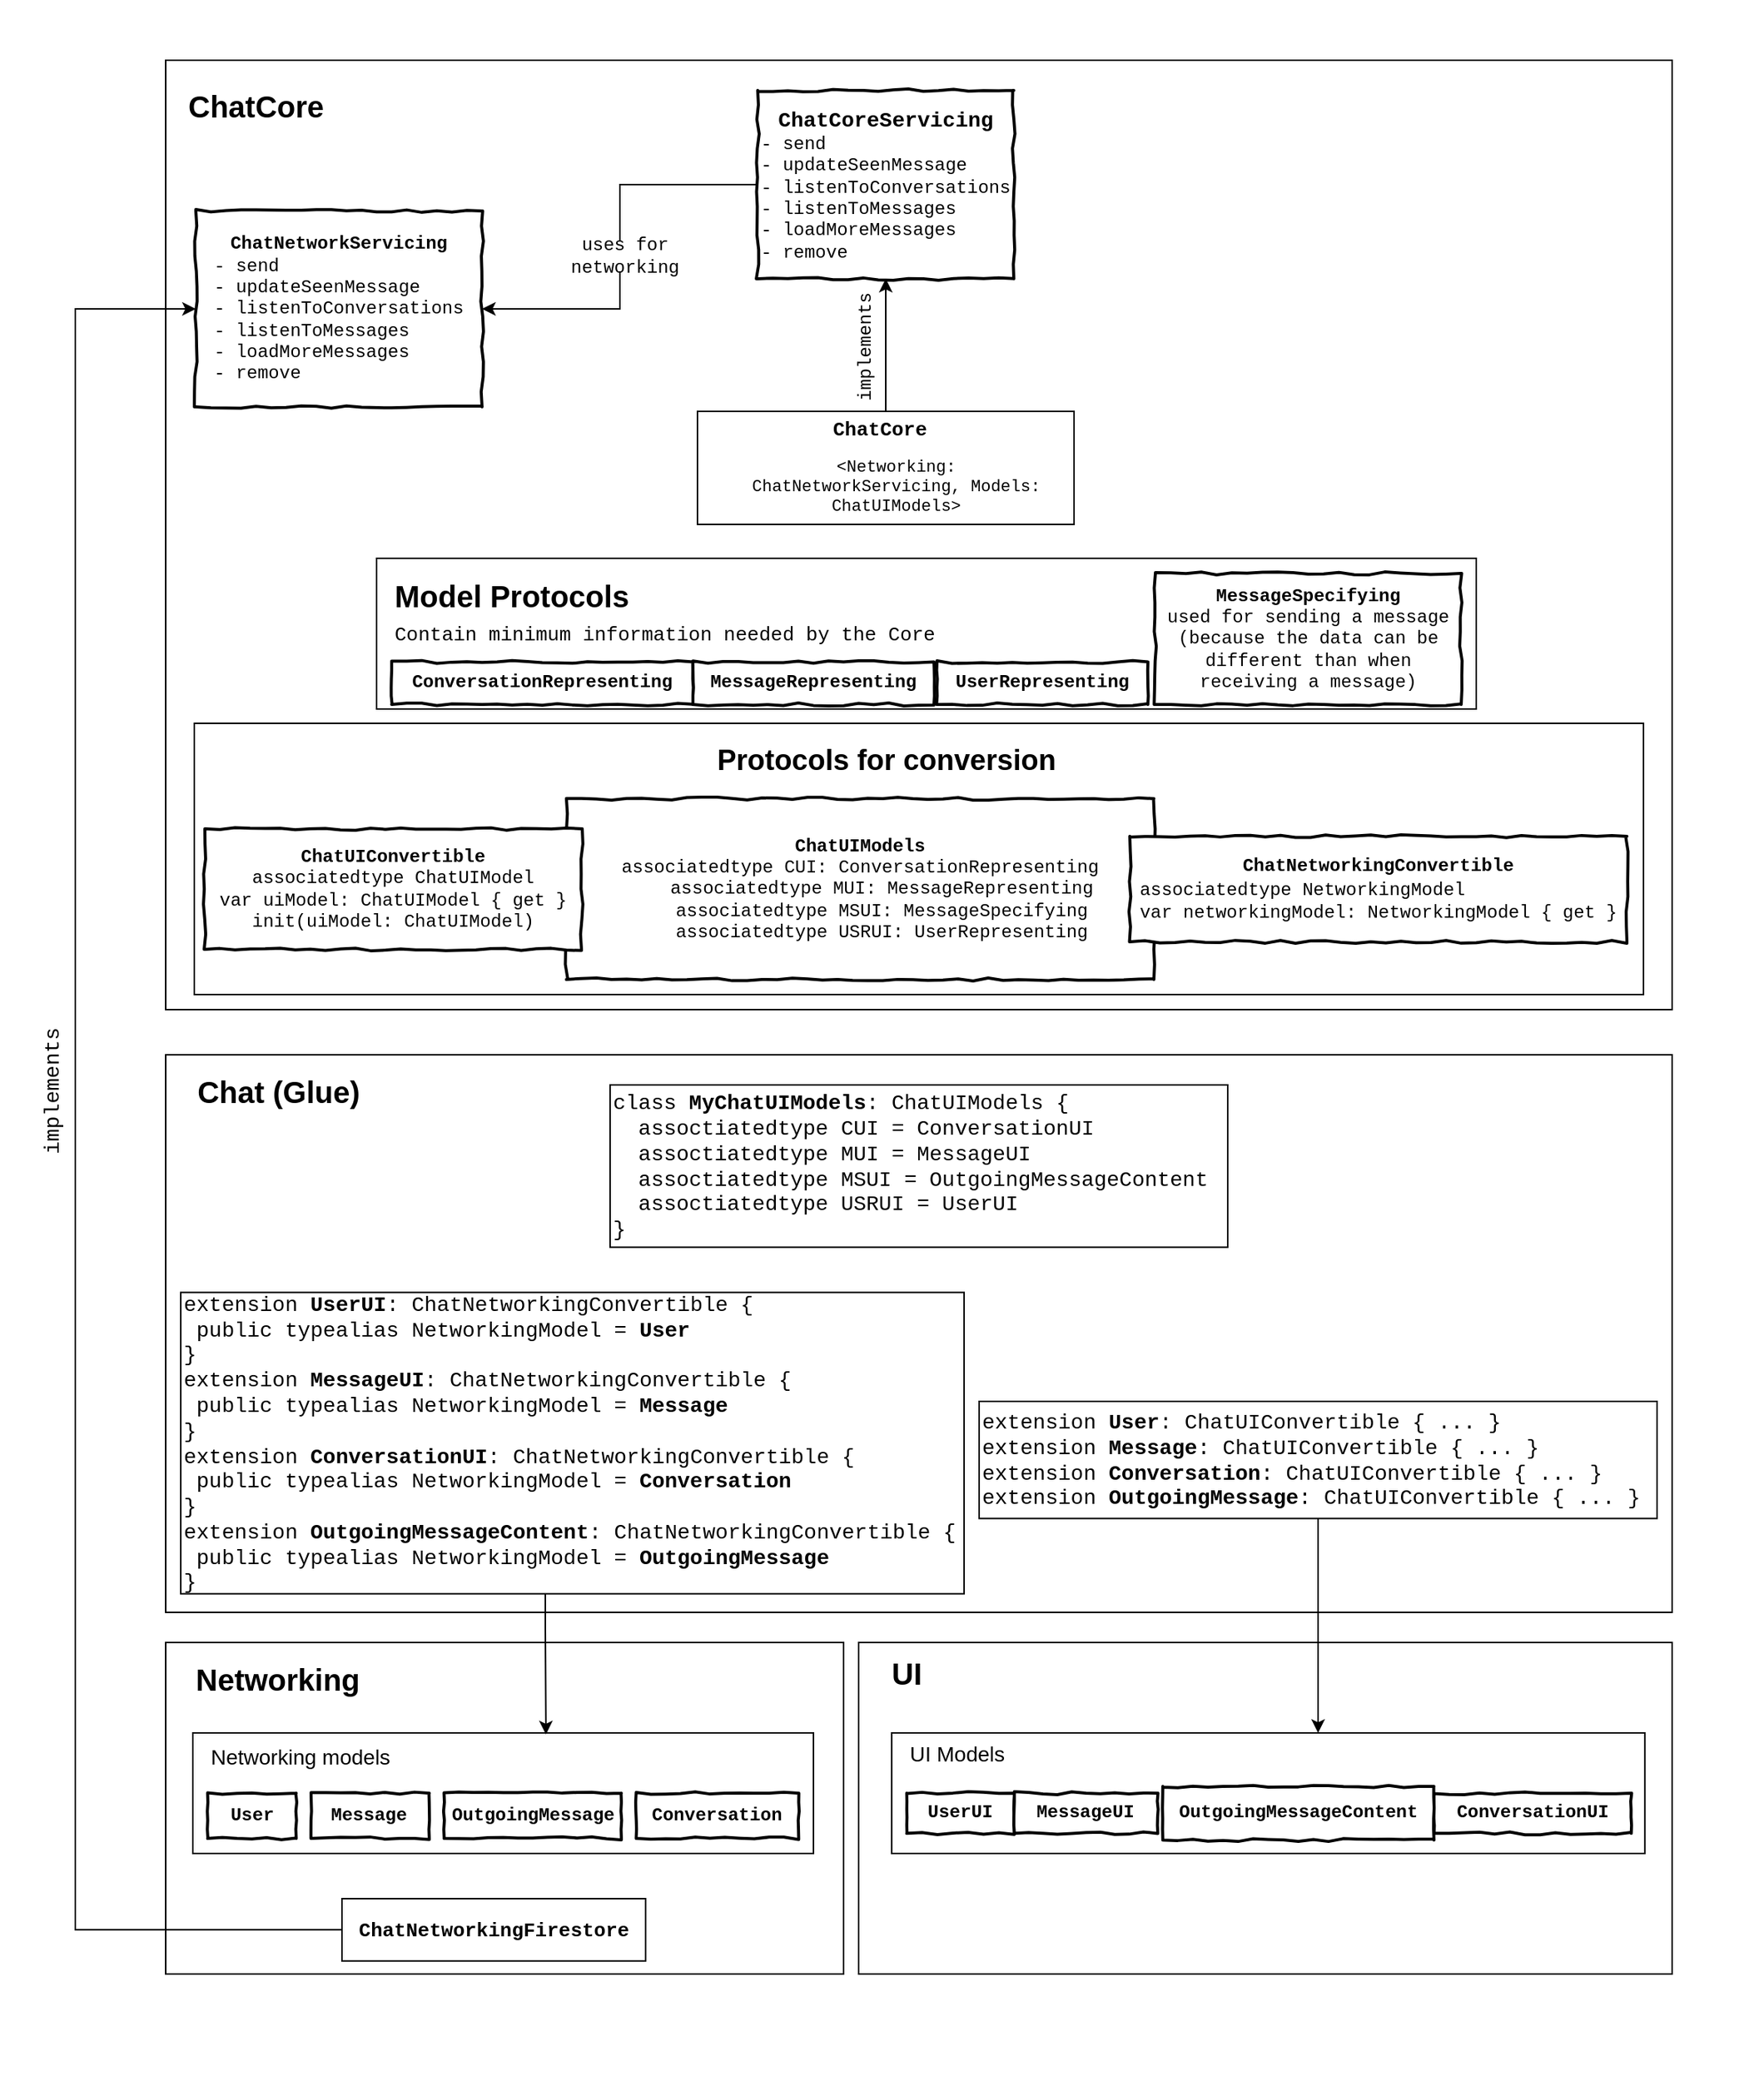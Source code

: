<mxfile version="12.6.5" type="device"><diagram id="LCHACnZADV5l40uR0P9S" name="Page-1"><mxGraphModel dx="847" dy="1949" grid="1" gridSize="10" guides="1" tooltips="1" connect="1" arrows="1" fold="1" page="0" pageScale="1" pageWidth="850" pageHeight="1100" background="none" math="0" shadow="0"><root><mxCell id="0"/><mxCell id="1" parent="0"/><mxCell id="NDDZ8Y-rsbIdhXcgZrVd-110" value="" style="rounded=0;whiteSpace=wrap;html=1;strokeColor=none;fillColor=#ffffff;fontFamily=Courier New;fontSize=14;align=left;" parent="1" vertex="1"><mxGeometry x="550" y="-450" width="1170" height="1360" as="geometry"/></mxCell><mxCell id="3_IOgCwvy3yc-iP_WTmL-2" value="" style="rounded=0;whiteSpace=wrap;html=1;fontFamily=Courier New;fontStyle=0" parent="1" vertex="1"><mxGeometry x="660" y="-410" width="1000" height="630" as="geometry"/></mxCell><mxCell id="3_IOgCwvy3yc-iP_WTmL-7" value="ChatCore" style="text;html=1;strokeColor=none;fillColor=none;align=center;verticalAlign=middle;whiteSpace=wrap;rounded=0;fontStyle=1;fontSize=20;fontFamily=Helvetica;" parent="1" vertex="1"><mxGeometry x="700" y="-390" width="40" height="20" as="geometry"/></mxCell><mxCell id="3_IOgCwvy3yc-iP_WTmL-9" value="" style="rounded=0;whiteSpace=wrap;html=1;" parent="1" vertex="1"><mxGeometry x="1120" y="640" width="540" height="220" as="geometry"/></mxCell><mxCell id="3_IOgCwvy3yc-iP_WTmL-10" value="UI" style="text;html=1;strokeColor=none;fillColor=none;align=left;verticalAlign=middle;whiteSpace=wrap;rounded=0;fontSize=20;fontStyle=1;fontFamily=Helvetica;" parent="1" vertex="1"><mxGeometry x="1140" y="650" width="40" height="20" as="geometry"/></mxCell><mxCell id="NDDZ8Y-rsbIdhXcgZrVd-107" style="edgeStyle=orthogonalEdgeStyle;rounded=0;orthogonalLoop=1;jettySize=auto;html=1;entryX=1;entryY=0.5;entryDx=0;entryDy=0;fontFamily=Courier New;fontSize=14;" parent="1" source="3_IOgCwvy3yc-iP_WTmL-17" target="3_IOgCwvy3yc-iP_WTmL-21" edge="1"><mxGeometry relative="1" as="geometry"/></mxCell><mxCell id="3_IOgCwvy3yc-iP_WTmL-17" value="&lt;font style=&quot;font-size: 14px&quot;&gt;ChatCoreServicing&lt;/font&gt;&lt;br&gt;&lt;div style=&quot;text-align: left&quot;&gt;&lt;span style=&quot;font-weight: normal&quot;&gt;- send&lt;/span&gt;&lt;/div&gt;&lt;span style=&quot;font-weight: normal&quot;&gt;&lt;div style=&quot;text-align: left&quot;&gt;- updateSeenMessage&lt;/div&gt;&lt;/span&gt;&lt;span style=&quot;font-weight: normal&quot;&gt;&lt;div style=&quot;text-align: left&quot;&gt;&lt;span&gt;-&amp;nbsp;&lt;/span&gt;&lt;span&gt;listenToConversations&lt;/span&gt;&lt;/div&gt;&lt;/span&gt;&lt;span style=&quot;font-weight: normal&quot;&gt;&lt;div style=&quot;text-align: left&quot;&gt;- listenToMessages&lt;/div&gt;&lt;div style=&quot;text-align: left&quot;&gt;- loadMoreMessages&lt;/div&gt;&lt;div&gt;&lt;div style=&quot;text-align: left&quot;&gt;- remove&lt;/div&gt;&lt;/div&gt;&lt;/span&gt;" style="html=1;whiteSpace=wrap;comic=1;strokeWidth=2;fontFamily=Courier New;fontStyle=1;align=center;" parent="1" vertex="1"><mxGeometry x="1053" y="-390" width="170" height="125" as="geometry"/></mxCell><mxCell id="3_IOgCwvy3yc-iP_WTmL-36" value="" style="group" parent="1" vertex="1" connectable="0"><mxGeometry x="660" y="640" width="970" height="290" as="geometry"/></mxCell><mxCell id="3_IOgCwvy3yc-iP_WTmL-11" value="" style="rounded=0;whiteSpace=wrap;html=1;" parent="3_IOgCwvy3yc-iP_WTmL-36" vertex="1"><mxGeometry width="450" height="220" as="geometry"/></mxCell><mxCell id="3_IOgCwvy3yc-iP_WTmL-12" value="&lt;font style=&quot;font-size: 20px;&quot;&gt;Networking&lt;/font&gt;" style="text;html=1;strokeColor=none;fillColor=none;align=left;verticalAlign=middle;whiteSpace=wrap;rounded=0;fontFamily=Helvetica;fontStyle=1;fontSize=20;" parent="3_IOgCwvy3yc-iP_WTmL-36" vertex="1"><mxGeometry x="18" y="10" width="88.137" height="27.7" as="geometry"/></mxCell><mxCell id="NDDZ8Y-rsbIdhXcgZrVd-28" value="" style="group" parent="3_IOgCwvy3yc-iP_WTmL-36" vertex="1" connectable="0"><mxGeometry x="117" y="169.998" width="201.6" height="41.343" as="geometry"/></mxCell><mxCell id="fpEaXHJOVK1CsgFLteY5-4" value="" style="rounded=0;whiteSpace=wrap;html=1;fontFamily=Courier New;fontSize=11;align=left;container=1;" parent="NDDZ8Y-rsbIdhXcgZrVd-28" vertex="1"><mxGeometry width="201.6" height="41.343" as="geometry"><mxRectangle x="720" y="-50" width="50" height="40" as="alternateBounds"/></mxGeometry></mxCell><mxCell id="fpEaXHJOVK1CsgFLteY5-5" value="&lt;div&gt;&lt;b&gt;&lt;font style=&quot;font-size: 13px&quot;&gt;ChatNetworkingFirestore&lt;/font&gt;&lt;/b&gt;&lt;/div&gt;" style="text;html=1;strokeColor=none;fillColor=none;align=center;verticalAlign=middle;whiteSpace=wrap;rounded=0;fontFamily=Courier New;" parent="NDDZ8Y-rsbIdhXcgZrVd-28" vertex="1"><mxGeometry y="12.403" width="201.6" height="16.537" as="geometry"/></mxCell><mxCell id="NDDZ8Y-rsbIdhXcgZrVd-84" value="" style="group" parent="3_IOgCwvy3yc-iP_WTmL-36" vertex="1" connectable="0"><mxGeometry x="470" y="60" width="500" height="80" as="geometry"/></mxCell><mxCell id="NDDZ8Y-rsbIdhXcgZrVd-85" value="" style="rounded=0;whiteSpace=wrap;html=1;fontFamily=Helvetica;fontSize=20;align=center;container=1;" parent="NDDZ8Y-rsbIdhXcgZrVd-84" vertex="1"><mxGeometry x="11.9" width="500" height="80" as="geometry"/></mxCell><mxCell id="NDDZ8Y-rsbIdhXcgZrVd-89" value="ConversationUI" style="html=1;whiteSpace=wrap;comic=1;strokeWidth=2;fontFamily=Courier New;fontStyle=1;" parent="NDDZ8Y-rsbIdhXcgZrVd-85" vertex="1"><mxGeometry x="360.003" y="40.005" width="130.952" height="26.666" as="geometry"/></mxCell><mxCell id="NDDZ8Y-rsbIdhXcgZrVd-90" value="OutgoingMessageContent" style="html=1;whiteSpace=wrap;comic=1;strokeWidth=2;fontFamily=Courier New;fontStyle=1;" parent="NDDZ8Y-rsbIdhXcgZrVd-85" vertex="1"><mxGeometry x="180.0" y="35.556" width="180.0" height="35.556" as="geometry"/></mxCell><mxCell id="NDDZ8Y-rsbIdhXcgZrVd-87" value="UserUI" style="html=1;whiteSpace=wrap;comic=1;strokeWidth=2;fontFamily=Courier New;fontStyle=1;" parent="NDDZ8Y-rsbIdhXcgZrVd-85" vertex="1"><mxGeometry x="10.005" y="40.005" width="71.429" height="26.666" as="geometry"/></mxCell><mxCell id="NDDZ8Y-rsbIdhXcgZrVd-88" value="MessageUI" style="html=1;whiteSpace=wrap;comic=1;strokeWidth=2;fontFamily=Courier New;fontStyle=1;" parent="NDDZ8Y-rsbIdhXcgZrVd-85" vertex="1"><mxGeometry x="81.438" y="40.005" width="95.238" height="26.666" as="geometry"/></mxCell><mxCell id="NDDZ8Y-rsbIdhXcgZrVd-91" value="UI Models" style="text;html=1;strokeColor=none;fillColor=none;align=left;verticalAlign=middle;whiteSpace=wrap;rounded=0;fontFamily=Helvetica;fontSize=14;" parent="NDDZ8Y-rsbIdhXcgZrVd-85" vertex="1"><mxGeometry x="10.005" y="5.387" width="214.286" height="17.777" as="geometry"/></mxCell><mxCell id="NDDZ8Y-rsbIdhXcgZrVd-86" value="" style="group;fontStyle=1;fontFamily=Courier New;" parent="NDDZ8Y-rsbIdhXcgZrVd-84" vertex="1" connectable="0"><mxGeometry x="100" y="23.165" width="266.667" height="51.449" as="geometry"/></mxCell><mxCell id="NDDZ8Y-rsbIdhXcgZrVd-82" value="" style="group" parent="3_IOgCwvy3yc-iP_WTmL-36" vertex="1" connectable="0"><mxGeometry x="18" y="60" width="412" height="83.94" as="geometry"/></mxCell><mxCell id="NDDZ8Y-rsbIdhXcgZrVd-75" value="" style="rounded=0;whiteSpace=wrap;html=1;fontFamily=Helvetica;fontSize=20;align=center;" parent="NDDZ8Y-rsbIdhXcgZrVd-82" vertex="1"><mxGeometry width="412" height="79.999" as="geometry"/></mxCell><mxCell id="fpEaXHJOVK1CsgFLteY5-14" value="" style="group;fontStyle=1;fontFamily=Courier New;" parent="NDDZ8Y-rsbIdhXcgZrVd-82" vertex="1" connectable="0"><mxGeometry x="82.4" y="26.06" width="219.733" height="57.88" as="geometry"/></mxCell><mxCell id="NDDZ8Y-rsbIdhXcgZrVd-38" value="User" style="html=1;whiteSpace=wrap;comic=1;strokeWidth=2;fontFamily=Courier New;fontStyle=1;" parent="NDDZ8Y-rsbIdhXcgZrVd-82" vertex="1"><mxGeometry x="9.81" y="39.999" width="58.857" height="29.999" as="geometry"/></mxCell><mxCell id="NDDZ8Y-rsbIdhXcgZrVd-55" value="Message" style="html=1;whiteSpace=wrap;comic=1;strokeWidth=2;fontFamily=Courier New;fontStyle=1;" parent="NDDZ8Y-rsbIdhXcgZrVd-82" vertex="1"><mxGeometry x="78.476" y="39.999" width="78.476" height="29.999" as="geometry"/></mxCell><mxCell id="NDDZ8Y-rsbIdhXcgZrVd-56" value="Conversation" style="html=1;whiteSpace=wrap;comic=1;strokeWidth=2;fontFamily=Courier New;fontStyle=1;" parent="NDDZ8Y-rsbIdhXcgZrVd-82" vertex="1"><mxGeometry x="294.286" y="39.999" width="107.905" height="29.999" as="geometry"/></mxCell><mxCell id="NDDZ8Y-rsbIdhXcgZrVd-57" value="OutgoingMessage" style="html=1;whiteSpace=wrap;comic=1;strokeWidth=2;fontFamily=Courier New;fontStyle=1;" parent="NDDZ8Y-rsbIdhXcgZrVd-82" vertex="1"><mxGeometry x="166.762" y="39.999" width="117.714" height="29.999" as="geometry"/></mxCell><mxCell id="NDDZ8Y-rsbIdhXcgZrVd-77" value="Networking models" style="text;html=1;strokeColor=none;fillColor=none;align=left;verticalAlign=middle;whiteSpace=wrap;rounded=0;fontFamily=Helvetica;fontSize=14;" parent="NDDZ8Y-rsbIdhXcgZrVd-82" vertex="1"><mxGeometry x="9.81" y="6.06" width="176.571" height="20.0" as="geometry"/></mxCell><mxCell id="3_IOgCwvy3yc-iP_WTmL-21" value="ChatNetworkServicing&lt;br&gt;&lt;div&gt;&lt;div style=&quot;text-align: left&quot;&gt;&lt;span style=&quot;font-weight: normal&quot;&gt;- send&lt;/span&gt;&lt;/div&gt;&lt;span style=&quot;font-weight: normal&quot;&gt;&lt;div style=&quot;text-align: left&quot;&gt;- updateSeenMessage&lt;/div&gt;&lt;/span&gt;&lt;span style=&quot;font-weight: normal&quot;&gt;&lt;div style=&quot;text-align: left&quot;&gt;&lt;span&gt;-&amp;nbsp;&lt;/span&gt;&lt;span&gt;listenToConversations&lt;/span&gt;&lt;/div&gt;&lt;/span&gt;&lt;span style=&quot;font-weight: normal&quot;&gt;&lt;div style=&quot;text-align: left&quot;&gt;- listenToMessages&lt;/div&gt;&lt;div style=&quot;text-align: left&quot;&gt;- loadMoreMessages&lt;/div&gt;&lt;div&gt;&lt;div style=&quot;text-align: left&quot;&gt;- remove&lt;/div&gt;&lt;/div&gt;&lt;/span&gt;&lt;/div&gt;" style="html=1;whiteSpace=wrap;comic=1;strokeWidth=2;fontFamily=Courier New;fontStyle=1;align=center;" parent="1" vertex="1"><mxGeometry x="680" y="-310" width="190" height="130" as="geometry"/></mxCell><mxCell id="fpEaXHJOVK1CsgFLteY5-1" value="implements" style="text;html=1;strokeColor=none;fillColor=none;align=center;verticalAlign=middle;whiteSpace=wrap;rounded=0;fontFamily=Courier New;rotation=-90;" parent="1" vertex="1"><mxGeometry x="1105" y="-230" width="40" height="20" as="geometry"/></mxCell><mxCell id="NDDZ8Y-rsbIdhXcgZrVd-1" value="" style="group;fontFamily=Courier New;" parent="1" vertex="1" connectable="0"><mxGeometry x="1013" y="-187" width="250" height="85" as="geometry"/></mxCell><mxCell id="3_IOgCwvy3yc-iP_WTmL-56" value="" style="rounded=0;whiteSpace=wrap;html=1;fontFamily=Courier New;fontSize=11;align=left;" parent="NDDZ8Y-rsbIdhXcgZrVd-1" vertex="1"><mxGeometry y="10" width="250" height="75" as="geometry"/></mxCell><mxCell id="3_IOgCwvy3yc-iP_WTmL-50" value="&amp;lt;Networking: ChatNetworkServicing, Models: ChatUIModels&amp;gt;" style="text;html=1;strokeColor=none;fillColor=none;align=center;verticalAlign=middle;whiteSpace=wrap;rounded=0;fontSize=11;fontFamily=Courier New;fontStyle=0" parent="NDDZ8Y-rsbIdhXcgZrVd-1" vertex="1"><mxGeometry x="29.412" y="51" width="205.882" height="17" as="geometry"/></mxCell><mxCell id="3_IOgCwvy3yc-iP_WTmL-48" value="&lt;div style=&quot;font-size: 13px;&quot;&gt;&lt;font style=&quot;font-size: 13px;&quot;&gt;ChatCore&lt;/font&gt;&lt;/div&gt;" style="text;html=1;strokeColor=none;fillColor=none;align=left;verticalAlign=middle;whiteSpace=wrap;rounded=0;fontSize=13;fontStyle=1;fontFamily=Courier New;" parent="NDDZ8Y-rsbIdhXcgZrVd-1" vertex="1"><mxGeometry x="88.235" y="5" width="88.235" height="34" as="geometry"/></mxCell><mxCell id="NDDZ8Y-rsbIdhXcgZrVd-78" value="" style="rounded=0;whiteSpace=wrap;html=1;fontFamily=Helvetica;fontSize=14;align=left;" parent="1" vertex="1"><mxGeometry x="660" y="250" width="1000" height="370" as="geometry"/></mxCell><mxCell id="NDDZ8Y-rsbIdhXcgZrVd-79" value="&lt;font style=&quot;font-size: 20px&quot;&gt;Chat (Glue)&lt;/font&gt;" style="text;html=1;strokeColor=none;fillColor=none;align=center;verticalAlign=middle;whiteSpace=wrap;rounded=0;fontFamily=Helvetica;fontStyle=1;fontSize=20;" parent="1" vertex="1"><mxGeometry x="670" y="260" width="130" height="27.7" as="geometry"/></mxCell><mxCell id="NDDZ8Y-rsbIdhXcgZrVd-80" value="class &lt;b&gt;MyChatUIModels&lt;/b&gt;: ChatUIModels {&lt;br&gt;&amp;nbsp; assoctiatedtype CUI = ConversationUI&lt;br&gt;&amp;nbsp; assoctiatedtype MUI = MessageUI&lt;br&gt;&amp;nbsp; assoctiatedtype MSUI = OutgoingMessageContent&lt;br&gt;&amp;nbsp; assoctiatedtype USRUI = UserUI&lt;br&gt;}" style="text;html=1;strokeColor=#000000;fillColor=none;align=left;verticalAlign=middle;whiteSpace=wrap;rounded=0;fontFamily=Courier New;fontSize=14;perimeterSpacing=0;" parent="1" vertex="1"><mxGeometry x="955" y="270" width="410" height="107.7" as="geometry"/></mxCell><mxCell id="NDDZ8Y-rsbIdhXcgZrVd-98" style="edgeStyle=orthogonalEdgeStyle;rounded=0;orthogonalLoop=1;jettySize=auto;html=1;fontFamily=Courier New;fontSize=14;" parent="1" source="NDDZ8Y-rsbIdhXcgZrVd-81" target="NDDZ8Y-rsbIdhXcgZrVd-85" edge="1"><mxGeometry relative="1" as="geometry"><Array as="points"><mxPoint x="1425" y="640"/><mxPoint x="1425" y="640"/></Array></mxGeometry></mxCell><mxCell id="NDDZ8Y-rsbIdhXcgZrVd-81" value="extension &lt;b&gt;User&lt;/b&gt;: ChatUIConvertible { ... }&lt;br&gt;extension &lt;b&gt;Message&lt;/b&gt;: ChatUIConvertible { ... }&lt;br&gt;extension &lt;b&gt;Conversation&lt;/b&gt;: ChatUIConvertible { ... }&lt;br&gt;extension &lt;b&gt;OutgoingMessage&lt;/b&gt;: ChatUIConvertible { ... }" style="text;html=1;strokeColor=#000000;fillColor=none;align=left;verticalAlign=middle;whiteSpace=wrap;rounded=0;fontFamily=Courier New;fontSize=14;perimeterSpacing=0;" parent="1" vertex="1"><mxGeometry x="1200" y="480" width="450" height="77.7" as="geometry"/></mxCell><mxCell id="NDDZ8Y-rsbIdhXcgZrVd-99" style="edgeStyle=orthogonalEdgeStyle;rounded=0;orthogonalLoop=1;jettySize=auto;html=1;entryX=0.569;entryY=0.012;entryDx=0;entryDy=0;entryPerimeter=0;fontFamily=Courier New;fontSize=14;" parent="1" source="NDDZ8Y-rsbIdhXcgZrVd-95" target="NDDZ8Y-rsbIdhXcgZrVd-75" edge="1"><mxGeometry relative="1" as="geometry"><Array as="points"><mxPoint x="912" y="630"/><mxPoint x="912" y="630"/></Array></mxGeometry></mxCell><mxCell id="NDDZ8Y-rsbIdhXcgZrVd-95" value="extension&amp;nbsp;&lt;b&gt;UserUI&lt;/b&gt;: ChatNetworkingConvertible {&amp;nbsp;&lt;br&gt;&lt;font style=&quot;font-size: 14px&quot;&gt;&amp;nbsp;public typealias NetworkingModel = &lt;b&gt;User&lt;/b&gt;&lt;br&gt;&lt;/font&gt;}&lt;br&gt;extension&amp;nbsp;&lt;b&gt;MessageUI&lt;/b&gt;: ChatNetworkingConvertible {&amp;nbsp;&lt;br&gt;&amp;nbsp;public typealias NetworkingModel = &lt;b&gt;Message&lt;/b&gt;&lt;br&gt;}&lt;br&gt;extension&amp;nbsp;&lt;b&gt;ConversationUI&lt;/b&gt;: ChatNetworkingConvertible {&amp;nbsp;&lt;br&gt;&amp;nbsp;public typealias NetworkingModel = &lt;b&gt;Conversation&lt;/b&gt;&lt;br&gt;}&lt;br&gt;extension&amp;nbsp;&lt;b&gt;OutgoingMessageContent&lt;/b&gt;: ChatNetworkingConvertible { &lt;br&gt;&amp;nbsp;public typealias NetworkingModel = &lt;b&gt;OutgoingMessage&lt;/b&gt;&lt;br&gt;}" style="text;html=1;strokeColor=#000000;fillColor=none;align=left;verticalAlign=middle;whiteSpace=wrap;rounded=0;fontFamily=Courier New;fontSize=14;perimeterSpacing=0;" parent="1" vertex="1"><mxGeometry x="670" y="407.7" width="520" height="200" as="geometry"/></mxCell><mxCell id="NDDZ8Y-rsbIdhXcgZrVd-100" style="edgeStyle=orthogonalEdgeStyle;rounded=0;orthogonalLoop=1;jettySize=auto;html=1;entryX=0;entryY=0.5;entryDx=0;entryDy=0;fontFamily=Courier New;fontSize=14;" parent="1" source="fpEaXHJOVK1CsgFLteY5-5" target="3_IOgCwvy3yc-iP_WTmL-21" edge="1"><mxGeometry relative="1" as="geometry"><Array as="points"><mxPoint x="600" y="831"/><mxPoint x="600" y="-245"/></Array></mxGeometry></mxCell><mxCell id="NDDZ8Y-rsbIdhXcgZrVd-102" value="implements" style="text;html=1;strokeColor=none;fillColor=none;align=center;verticalAlign=middle;whiteSpace=wrap;rounded=0;fontFamily=Courier New;rotation=-90;fontSize=14;" parent="1" vertex="1"><mxGeometry x="530" y="263.85" width="110" height="20" as="geometry"/></mxCell><mxCell id="NDDZ8Y-rsbIdhXcgZrVd-103" style="edgeStyle=orthogonalEdgeStyle;rounded=0;orthogonalLoop=1;jettySize=auto;html=1;entryX=0.5;entryY=1;entryDx=0;entryDy=0;fontFamily=Courier New;fontSize=14;" parent="1" source="3_IOgCwvy3yc-iP_WTmL-56" target="3_IOgCwvy3yc-iP_WTmL-17" edge="1"><mxGeometry relative="1" as="geometry"/></mxCell><mxCell id="NDDZ8Y-rsbIdhXcgZrVd-104" value="" style="group" parent="1" vertex="1" connectable="0"><mxGeometry x="800" y="-79.5" width="730" height="100" as="geometry"/></mxCell><mxCell id="3_IOgCwvy3yc-iP_WTmL-41" value="" style="rounded=0;whiteSpace=wrap;html=1;fontSize=18;fontFamily=Courier New;" parent="NDDZ8Y-rsbIdhXcgZrVd-104" vertex="1"><mxGeometry width="730" height="100" as="geometry"/></mxCell><mxCell id="3_IOgCwvy3yc-iP_WTmL-23" value="UserRepresenting" style="html=1;whiteSpace=wrap;comic=1;strokeWidth=2;fontFamily=Courier New;fontStyle=1;" parent="NDDZ8Y-rsbIdhXcgZrVd-104" vertex="1"><mxGeometry x="372" y="68.801" width="140" height="28.197" as="geometry"/></mxCell><mxCell id="3_IOgCwvy3yc-iP_WTmL-24" value="MessageRepresenting" style="html=1;whiteSpace=wrap;comic=1;strokeWidth=2;fontFamily=Courier New;fontStyle=1;" parent="NDDZ8Y-rsbIdhXcgZrVd-104" vertex="1"><mxGeometry x="210" y="68.796" width="160" height="28.197" as="geometry"/></mxCell><mxCell id="3_IOgCwvy3yc-iP_WTmL-25" value="ConversationRepresenting" style="html=1;whiteSpace=wrap;comic=1;strokeWidth=2;fontFamily=Courier New;fontStyle=1;" parent="NDDZ8Y-rsbIdhXcgZrVd-104" vertex="1"><mxGeometry x="10" y="68.799" width="200" height="28.197" as="geometry"/></mxCell><mxCell id="3_IOgCwvy3yc-iP_WTmL-38" value="&lt;font face=&quot;Helvetica&quot;&gt;&lt;font style=&quot;font-size: 20px&quot;&gt;Model Protocols&lt;/font&gt;&lt;br style=&quot;font-size: 13px&quot;&gt;&lt;/font&gt;&lt;font size=&quot;1&quot;&gt;&lt;span style=&quot;font-weight: normal ; font-size: 13px&quot;&gt;Contain minimum information needed by the Core&lt;/span&gt;&lt;/font&gt;" style="text;html=1;strokeColor=none;fillColor=none;align=left;verticalAlign=middle;whiteSpace=wrap;rounded=0;fontSize=18;fontFamily=Courier New;fontStyle=1" parent="NDDZ8Y-rsbIdhXcgZrVd-104" vertex="1"><mxGeometry x="10" y="29.497" width="377" height="14.533" as="geometry"/></mxCell><mxCell id="3_IOgCwvy3yc-iP_WTmL-26" value="MessageSpecifying&lt;br&gt;&lt;span style=&quot;font-weight: normal&quot;&gt;used for sending a message (because the data can be different than when receiving a message)&lt;/span&gt;" style="html=1;whiteSpace=wrap;comic=1;strokeWidth=2;fontFamily=Courier New;fontStyle=1;" parent="NDDZ8Y-rsbIdhXcgZrVd-104" vertex="1"><mxGeometry x="517" y="10" width="203" height="86.99" as="geometry"/></mxCell><mxCell id="NDDZ8Y-rsbIdhXcgZrVd-105" value="" style="rounded=0;whiteSpace=wrap;html=1;strokeColor=#000000;fontFamily=Courier New;fontSize=14;align=left;" parent="1" vertex="1"><mxGeometry x="679" y="30" width="962" height="180" as="geometry"/></mxCell><mxCell id="3_IOgCwvy3yc-iP_WTmL-28" value="ChatUIModels&lt;br&gt;&lt;div&gt;&lt;span style=&quot;font-weight: normal&quot;&gt;associatedtype CUI: ConversationRepresenting&lt;/span&gt;&lt;/div&gt;&lt;div&gt;&lt;span style=&quot;font-weight: normal&quot;&gt;&amp;nbsp; &amp;nbsp; associatedtype MUI: MessageRepresenting&lt;/span&gt;&lt;/div&gt;&lt;div&gt;&lt;span style=&quot;font-weight: normal&quot;&gt;&amp;nbsp; &amp;nbsp; associatedtype MSUI: MessageSpecifying&lt;/span&gt;&lt;/div&gt;&lt;div&gt;&lt;span style=&quot;font-weight: normal&quot;&gt;&amp;nbsp; &amp;nbsp; associatedtype USRUI: UserRepresenting&lt;/span&gt;&lt;/div&gt;" style="html=1;whiteSpace=wrap;comic=1;strokeWidth=2;fontFamily=Courier New;fontStyle=1;" parent="1" vertex="1"><mxGeometry x="926" y="80" width="390" height="120" as="geometry"/></mxCell><mxCell id="3_IOgCwvy3yc-iP_WTmL-27" value="ChatUIConvertible&lt;br&gt;&lt;div&gt;&lt;span style=&quot;font-weight: normal&quot;&gt;associatedtype ChatUIModel&lt;/span&gt;&lt;/div&gt;&lt;div&gt;&lt;span style=&quot;font-weight: normal&quot;&gt;var uiModel: ChatUIModel { get }&lt;/span&gt;&lt;br&gt;&lt;/div&gt;&lt;div&gt;&lt;span style=&quot;font-weight: normal&quot;&gt;init(uiModel: ChatUIModel)&lt;/span&gt;&lt;/div&gt;" style="html=1;whiteSpace=wrap;comic=1;strokeWidth=2;fontFamily=Courier New;fontStyle=1;" parent="1" vertex="1"><mxGeometry x="686" y="100" width="250" height="80" as="geometry"/></mxCell><mxCell id="3_IOgCwvy3yc-iP_WTmL-30" value="ChatNetworkingConvertible&lt;br&gt;&lt;pre style=&quot;text-align: left ; margin: 0px ; font-weight: 400 ; font-stretch: normal ; line-height: normal&quot;&gt;&lt;font face=&quot;Courier New&quot;&gt;associatedtype NetworkingModel&lt;span class=&quot;Apple-converted-space&quot;&gt;&amp;nbsp; &amp;nbsp; &amp;nbsp; &lt;/span&gt;&lt;/font&gt;&lt;/pre&gt;&lt;pre style=&quot;text-align: left ; margin: 0px ; font-weight: 400 ; font-stretch: normal ; line-height: normal&quot;&gt;&lt;font face=&quot;Courier New&quot;&gt;var networkingModel: NetworkingModel { get }&lt;/font&gt;&lt;/pre&gt;" style="html=1;whiteSpace=wrap;comic=1;strokeWidth=2;fontFamily=Courier New;fontStyle=1;" parent="1" vertex="1"><mxGeometry x="1300" y="105" width="330" height="70" as="geometry"/></mxCell><mxCell id="NDDZ8Y-rsbIdhXcgZrVd-106" value="&lt;font style=&quot;font-size: 19px&quot;&gt;Protocols for conversion&lt;/font&gt;" style="text;html=1;strokeColor=none;fillColor=none;align=center;verticalAlign=middle;whiteSpace=wrap;rounded=0;fontFamily=Helvetica;fontStyle=1;fontSize=20;" parent="1" vertex="1"><mxGeometry x="999.5" y="40" width="277" height="27.7" as="geometry"/></mxCell><mxCell id="NDDZ8Y-rsbIdhXcgZrVd-108" value="uses for networking" style="text;html=1;align=center;verticalAlign=middle;whiteSpace=wrap;rounded=0;fontFamily=Courier New;rotation=0;fillColor=#ffffff;" parent="1" vertex="1"><mxGeometry x="940" y="-290" width="50" height="20" as="geometry"/></mxCell></root></mxGraphModel></diagram></mxfile>